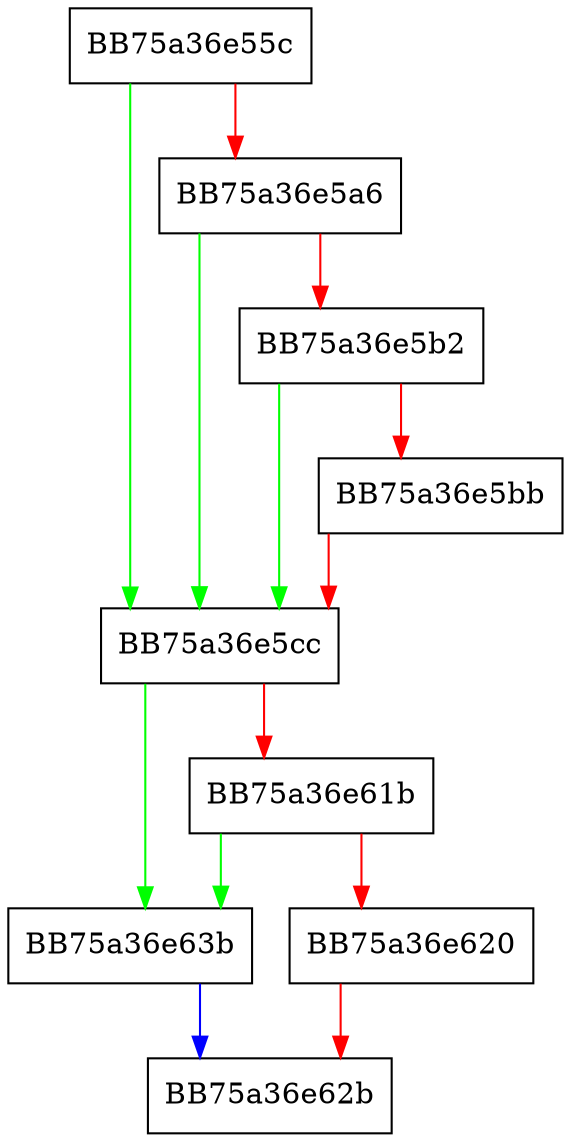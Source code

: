 digraph recidtosx {
  node [shape="box"];
  graph [splines=ortho];
  BB75a36e55c -> BB75a36e5cc [color="green"];
  BB75a36e55c -> BB75a36e5a6 [color="red"];
  BB75a36e5a6 -> BB75a36e5cc [color="green"];
  BB75a36e5a6 -> BB75a36e5b2 [color="red"];
  BB75a36e5b2 -> BB75a36e5cc [color="green"];
  BB75a36e5b2 -> BB75a36e5bb [color="red"];
  BB75a36e5bb -> BB75a36e5cc [color="red"];
  BB75a36e5cc -> BB75a36e63b [color="green"];
  BB75a36e5cc -> BB75a36e61b [color="red"];
  BB75a36e61b -> BB75a36e63b [color="green"];
  BB75a36e61b -> BB75a36e620 [color="red"];
  BB75a36e620 -> BB75a36e62b [color="red"];
  BB75a36e63b -> BB75a36e62b [color="blue"];
}